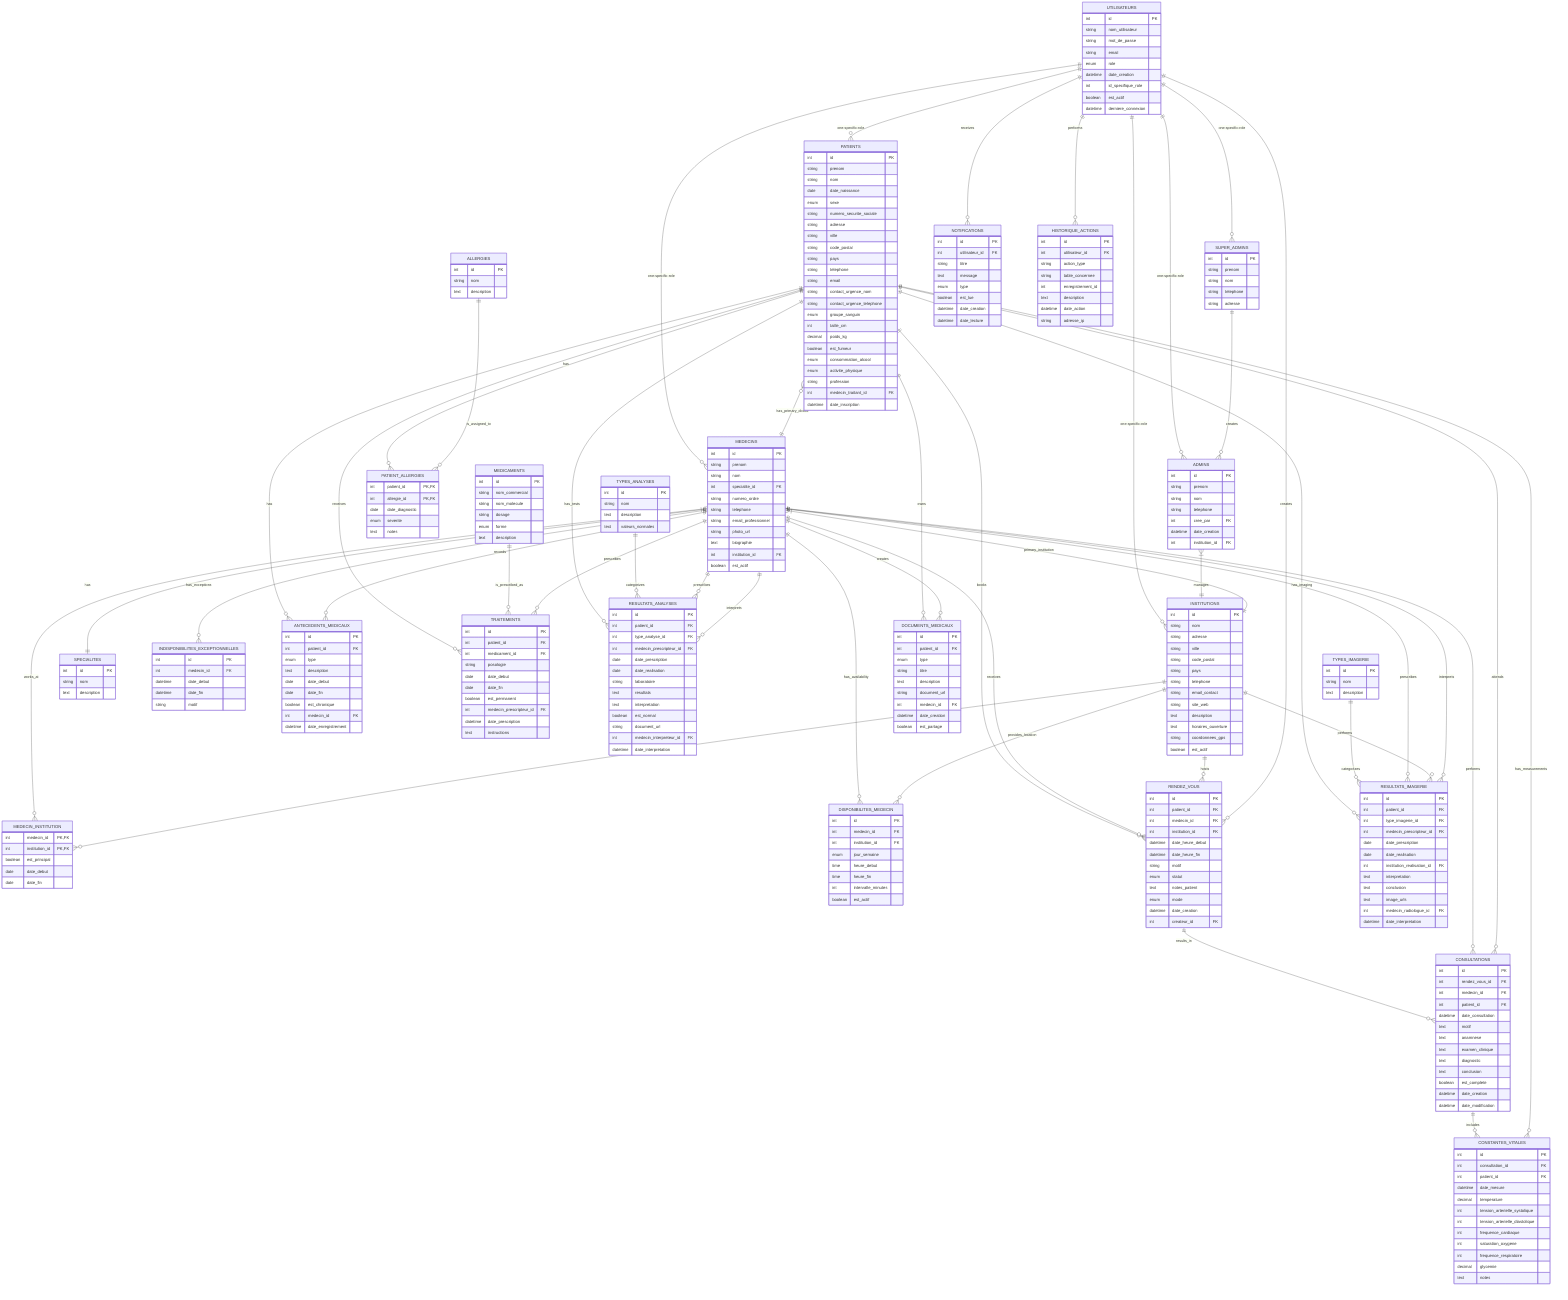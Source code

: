 erDiagram
    UTILISATEURS {
        int id PK
        string nom_utilisateur
        string mot_de_passe
        string email
        enum role
        datetime date_creation
        int id_specifique_role
        boolean est_actif
        datetime derniere_connexion
    }

    SUPER_ADMINS {
        int id PK
        string prenom
        string nom
        string telephone
        string adresse
    }

    ADMINS {
        int id PK
        string prenom
        string nom
        string telephone
        int cree_par FK
        datetime date_creation
        int institution_id FK
    }

    INSTITUTIONS {
        int id PK
        string nom
        string adresse
        string ville
        string code_postal
        string pays
        string telephone
        string email_contact
        string site_web
        text description
        text horaires_ouverture
        string coordonnees_gps
        boolean est_actif
    }

    SPECIALITES {
        int id PK
        string nom
        text description
    }

    MEDECINS {
        int id PK
        string prenom
        string nom
        int specialite_id FK
        string numero_ordre
        string telephone
        string email_professionnel
        string photo_url
        text biographie
        int institution_id FK
        boolean est_actif
    }

    MEDECIN_INSTITUTION {
        int medecin_id PK,FK
        int institution_id PK,FK
        boolean est_principal
        date date_debut
        date date_fin
    }

    DISPONIBILITES_MEDECIN {
        int id PK
        int medecin_id FK
        int institution_id FK
        enum jour_semaine
        time heure_debut
        time heure_fin
        int intervalle_minutes
        boolean est_actif
    }

    INDISPONIBILITES_EXCEPTIONNELLES {
        int id PK
        int medecin_id FK
        datetime date_debut
        datetime date_fin
        string motif
    }

    PATIENTS {
        int id PK
        string prenom
        string nom
        date date_naissance
        enum sexe
        string numero_securite_sociale
        string adresse
        string ville
        string code_postal
        string pays
        string telephone
        string email
        string contact_urgence_nom
        string contact_urgence_telephone
        enum groupe_sanguin
        int taille_cm
        decimal poids_kg
        boolean est_fumeur
        enum consommation_alcool
        enum activite_physique
        string profession
        int medecin_traitant_id FK
        datetime date_inscription
    }

    ALLERGIES {
        int id PK
        string nom
        text description
    }

    PATIENT_ALLERGIES {
        int patient_id PK,FK
        int allergie_id PK,FK
        date date_diagnostic
        enum severite
        text notes
    }

    ANTECEDENTS_MEDICAUX {
        int id PK
        int patient_id FK
        enum type
        text description
        date date_debut
        date date_fin
        boolean est_chronique
        int medecin_id FK
        datetime date_enregistrement
    }

    MEDICAMENTS {
        int id PK
        string nom_commercial
        string nom_molecule
        string dosage
        enum forme
        text description
    }

    TRAITEMENTS {
        int id PK
        int patient_id FK
        int medicament_id FK
        string posologie
        date date_debut
        date date_fin
        boolean est_permanent
        int medecin_prescripteur_id FK
        datetime date_prescription
        text instructions
    }

    RENDEZ_VOUS {
        int id PK
        int patient_id FK
        int medecin_id FK
        int institution_id FK
        datetime date_heure_debut
        datetime date_heure_fin
        string motif
        enum statut
        text notes_patient
        enum mode
        datetime date_creation
        int createur_id FK
    }

    NOTIFICATIONS {
        int id PK
        int utilisateur_id FK
        string titre
        text message
        enum type
        boolean est_lue
        datetime date_creation
        datetime date_lecture
    }

    CONSULTATIONS {
        int id PK
        int rendez_vous_id FK
        int medecin_id FK
        int patient_id FK
        datetime date_consultation
        text motif
        text anamnese
        text examen_clinique
        text diagnostic
        text conclusion
        boolean est_complete
        datetime date_creation
        datetime date_modification
    }

    CONSTANTES_VITALES {
        int id PK
        int consultation_id FK
        int patient_id FK
        datetime date_mesure
        decimal temperature
        int tension_arterielle_systolique
        int tension_arterielle_diastolique
        int frequence_cardiaque
        int saturation_oxygene
        int frequence_respiratoire
        decimal glycemie
        text notes
    }

    TYPES_ANALYSES {
        int id PK
        string nom
        text description
        text valeurs_normales
    }

    RESULTATS_ANALYSES {
        int id PK
        int patient_id FK
        int type_analyse_id FK
        int medecin_prescripteur_id FK
        date date_prescription
        date date_realisation
        string laboratoire
        text resultats
        text interpretation
        boolean est_normal
        string document_url
        int medecin_interpreteur_id FK
        datetime date_interpretation
    }

    TYPES_IMAGERIE {
        int id PK
        string nom
        text description
    }

    RESULTATS_IMAGERIE {
        int id PK
        int patient_id FK
        int type_imagerie_id FK
        int medecin_prescripteur_id FK
        date date_prescription
        date date_realisation
        int institution_realisation_id FK
        text interpretation
        text conclusion
        text image_urls
        int medecin_radiologue_id FK
        datetime date_interpretation
    }

    DOCUMENTS_MEDICAUX {
        int id PK
        int patient_id FK
        enum type
        string titre
        text description
        string document_url
        int medecin_id FK
        datetime date_creation
        boolean est_partage
    }

    HISTORIQUE_ACTIONS {
        int id PK
        int utilisateur_id FK
        string action_type
        string table_concernee
        int enregistrement_id
        text description
        datetime date_action
        string adresse_ip
    }

    UTILISATEURS ||--o{ SUPER_ADMINS : "one-specific-role"
    UTILISATEURS ||--o{ ADMINS : "one-specific-role"
    UTILISATEURS ||--o{ MEDECINS : "one-specific-role"
    UTILISATEURS ||--o{ PATIENTS : "one-specific-role"
    UTILISATEURS ||--o{ INSTITUTIONS : "one-specific-role"

    SUPER_ADMINS ||--o{ ADMINS : "creates"
    ADMINS }|--|| INSTITUTIONS : "manages"

    MEDECINS }|--|| SPECIALITES : "has"
    MEDECINS }|--|| INSTITUTIONS : "primary_institution"

    MEDECINS ||--o{ MEDECIN_INSTITUTION : "works_at"
    INSTITUTIONS ||--o{ MEDECIN_INSTITUTION : "employs"

    MEDECINS ||--o{ DISPONIBILITES_MEDECIN : "has_availability"
    INSTITUTIONS ||--o{ DISPONIBILITES_MEDECIN : "provides_location"

    MEDECINS ||--o{ INDISPONIBILITES_EXCEPTIONNELLES : "has_exceptions"

    PATIENTS }o--|| MEDECINS : "has_primary_doctor"

    PATIENTS ||--o{ PATIENT_ALLERGIES : "has"
    ALLERGIES ||--o{ PATIENT_ALLERGIES : "is_assigned_to"

    PATIENTS ||--o{ ANTECEDENTS_MEDICAUX : "has"
    MEDECINS ||--o{ ANTECEDENTS_MEDICAUX : "records"

    PATIENTS ||--o{ TRAITEMENTS : "receives"
    MEDICAMENTS ||--o{ TRAITEMENTS : "is_prescribed_as"
    MEDECINS ||--o{ TRAITEMENTS : "prescribes"

    PATIENTS ||--o{ RENDEZ_VOUS : "books"
    MEDECINS ||--o{ RENDEZ_VOUS : "receives"
    INSTITUTIONS ||--o{ RENDEZ_VOUS : "hosts"
    UTILISATEURS ||--o{ RENDEZ_VOUS : "creates"

    UTILISATEURS ||--o{ NOTIFICATIONS : "receives"

    RENDEZ_VOUS ||--o{ CONSULTATIONS : "results_in"
    MEDECINS ||--o{ CONSULTATIONS : "performs"
    PATIENTS ||--o{ CONSULTATIONS : "attends"

    CONSULTATIONS ||--o{ CONSTANTES_VITALES : "includes"
    PATIENTS ||--o{ CONSTANTES_VITALES : "has_measurements"

    PATIENTS ||--o{ RESULTATS_ANALYSES : "has_tests"
    TYPES_ANALYSES ||--o{ RESULTATS_ANALYSES : "categorizes"
    MEDECINS ||--o{ RESULTATS_ANALYSES : "prescribes"
    MEDECINS ||--o{ RESULTATS_ANALYSES : "interprets"

    PATIENTS ||--o{ RESULTATS_IMAGERIE : "has_imaging"
    TYPES_IMAGERIE ||--o{ RESULTATS_IMAGERIE : "categorizes"
    MEDECINS ||--o{ RESULTATS_IMAGERIE : "prescribes"
    INSTITUTIONS ||--o{ RESULTATS_IMAGERIE : "performs"
    MEDECINS ||--o{ RESULTATS_IMAGERIE : "interprets"

    PATIENTS ||--o{ DOCUMENTS_MEDICAUX : "owns"
    MEDECINS ||--o{ DOCUMENTS_MEDICAUX : "creates"

    UTILISATEURS ||--o{ HISTORIQUE_ACTIONS : "performs"